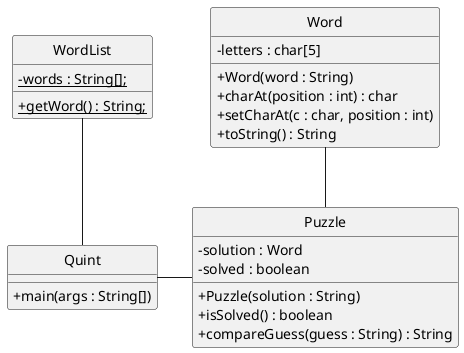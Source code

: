 @startuml
skinparam classAttributeIconSize 0
hide circle

class WordList {
  -{static} words : String[];
  +{static} getWord() : String;
}
class Word {
  -letters : char[5]
  +Word(word : String)
  +charAt(position : int) : char
  +setCharAt(c : char, position : int)
  +toString() : String
}
class Puzzle {
  -solution : Word
  -solved : boolean
  +Puzzle(solution : String)
  +isSolved() : boolean
  +compareGuess(guess : String) : String
}
class Quint {
  +main(args : String[])
}

Quint - Puzzle
WordList -- Quint
Word -- Puzzle

@enduml
